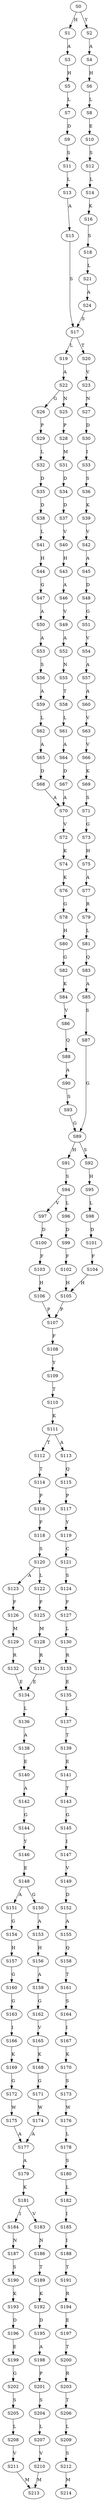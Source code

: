 strict digraph  {
	S0 -> S1 [ label = H ];
	S0 -> S2 [ label = Y ];
	S1 -> S3 [ label = A ];
	S2 -> S4 [ label = A ];
	S3 -> S5 [ label = H ];
	S4 -> S6 [ label = H ];
	S5 -> S7 [ label = L ];
	S6 -> S8 [ label = L ];
	S7 -> S9 [ label = D ];
	S8 -> S10 [ label = E ];
	S9 -> S11 [ label = S ];
	S10 -> S12 [ label = S ];
	S11 -> S13 [ label = L ];
	S12 -> S14 [ label = L ];
	S13 -> S15 [ label = A ];
	S14 -> S16 [ label = K ];
	S15 -> S17 [ label = S ];
	S16 -> S18 [ label = S ];
	S17 -> S19 [ label = L ];
	S17 -> S20 [ label = T ];
	S18 -> S21 [ label = L ];
	S19 -> S22 [ label = A ];
	S20 -> S23 [ label = V ];
	S21 -> S24 [ label = A ];
	S22 -> S25 [ label = N ];
	S22 -> S26 [ label = G ];
	S23 -> S27 [ label = N ];
	S24 -> S17 [ label = S ];
	S25 -> S28 [ label = P ];
	S26 -> S29 [ label = P ];
	S27 -> S30 [ label = D ];
	S28 -> S31 [ label = M ];
	S29 -> S32 [ label = L ];
	S30 -> S33 [ label = I ];
	S31 -> S34 [ label = D ];
	S32 -> S35 [ label = D ];
	S33 -> S36 [ label = S ];
	S34 -> S37 [ label = D ];
	S35 -> S38 [ label = D ];
	S36 -> S39 [ label = K ];
	S37 -> S40 [ label = V ];
	S38 -> S41 [ label = L ];
	S39 -> S42 [ label = V ];
	S40 -> S43 [ label = H ];
	S41 -> S44 [ label = H ];
	S42 -> S45 [ label = A ];
	S43 -> S46 [ label = A ];
	S44 -> S47 [ label = G ];
	S45 -> S48 [ label = D ];
	S46 -> S49 [ label = V ];
	S47 -> S50 [ label = A ];
	S48 -> S51 [ label = G ];
	S49 -> S52 [ label = A ];
	S50 -> S53 [ label = A ];
	S51 -> S54 [ label = V ];
	S52 -> S55 [ label = N ];
	S53 -> S56 [ label = S ];
	S54 -> S57 [ label = A ];
	S55 -> S58 [ label = T ];
	S56 -> S59 [ label = A ];
	S57 -> S60 [ label = A ];
	S58 -> S61 [ label = L ];
	S59 -> S62 [ label = L ];
	S60 -> S63 [ label = V ];
	S61 -> S64 [ label = A ];
	S62 -> S65 [ label = A ];
	S63 -> S66 [ label = V ];
	S64 -> S67 [ label = D ];
	S65 -> S68 [ label = D ];
	S66 -> S69 [ label = K ];
	S67 -> S70 [ label = A ];
	S68 -> S70 [ label = A ];
	S69 -> S71 [ label = S ];
	S70 -> S72 [ label = V ];
	S71 -> S73 [ label = G ];
	S72 -> S74 [ label = K ];
	S73 -> S75 [ label = H ];
	S74 -> S76 [ label = K ];
	S75 -> S77 [ label = A ];
	S76 -> S78 [ label = G ];
	S77 -> S79 [ label = R ];
	S78 -> S80 [ label = H ];
	S79 -> S81 [ label = L ];
	S80 -> S82 [ label = G ];
	S81 -> S83 [ label = Q ];
	S82 -> S84 [ label = K ];
	S83 -> S85 [ label = A ];
	S84 -> S86 [ label = V ];
	S85 -> S87 [ label = S ];
	S86 -> S88 [ label = Q ];
	S87 -> S89 [ label = G ];
	S88 -> S90 [ label = A ];
	S89 -> S91 [ label = H ];
	S89 -> S92 [ label = S ];
	S90 -> S93 [ label = S ];
	S91 -> S94 [ label = S ];
	S92 -> S95 [ label = H ];
	S93 -> S89 [ label = G ];
	S94 -> S96 [ label = L ];
	S94 -> S97 [ label = V ];
	S95 -> S98 [ label = L ];
	S96 -> S99 [ label = D ];
	S97 -> S100 [ label = D ];
	S98 -> S101 [ label = D ];
	S99 -> S102 [ label = F ];
	S100 -> S103 [ label = F ];
	S101 -> S104 [ label = F ];
	S102 -> S105 [ label = H ];
	S103 -> S106 [ label = H ];
	S104 -> S105 [ label = H ];
	S105 -> S107 [ label = P ];
	S106 -> S107 [ label = P ];
	S107 -> S108 [ label = F ];
	S108 -> S109 [ label = Y ];
	S109 -> S110 [ label = T ];
	S110 -> S111 [ label = K ];
	S111 -> S112 [ label = T ];
	S111 -> S113 [ label = A ];
	S112 -> S114 [ label = T ];
	S113 -> S115 [ label = Q ];
	S114 -> S116 [ label = P ];
	S115 -> S117 [ label = P ];
	S116 -> S118 [ label = F ];
	S117 -> S119 [ label = Y ];
	S118 -> S120 [ label = S ];
	S119 -> S121 [ label = C ];
	S120 -> S122 [ label = L ];
	S120 -> S123 [ label = A ];
	S121 -> S124 [ label = S ];
	S122 -> S125 [ label = F ];
	S123 -> S126 [ label = F ];
	S124 -> S127 [ label = F ];
	S125 -> S128 [ label = M ];
	S126 -> S129 [ label = M ];
	S127 -> S130 [ label = L ];
	S128 -> S131 [ label = R ];
	S129 -> S132 [ label = R ];
	S130 -> S133 [ label = R ];
	S131 -> S134 [ label = E ];
	S132 -> S134 [ label = E ];
	S133 -> S135 [ label = E ];
	S134 -> S136 [ label = L ];
	S135 -> S137 [ label = L ];
	S136 -> S138 [ label = A ];
	S137 -> S139 [ label = T ];
	S138 -> S140 [ label = E ];
	S139 -> S141 [ label = E ];
	S140 -> S142 [ label = A ];
	S141 -> S143 [ label = T ];
	S142 -> S144 [ label = G ];
	S143 -> S145 [ label = G ];
	S144 -> S146 [ label = Y ];
	S145 -> S147 [ label = I ];
	S146 -> S148 [ label = E ];
	S147 -> S149 [ label = V ];
	S148 -> S150 [ label = G ];
	S148 -> S151 [ label = A ];
	S149 -> S152 [ label = D ];
	S150 -> S153 [ label = A ];
	S151 -> S154 [ label = G ];
	S152 -> S155 [ label = A ];
	S153 -> S156 [ label = H ];
	S154 -> S157 [ label = H ];
	S155 -> S158 [ label = Q ];
	S156 -> S159 [ label = A ];
	S157 -> S160 [ label = G ];
	S158 -> S161 [ label = T ];
	S159 -> S162 [ label = G ];
	S160 -> S163 [ label = G ];
	S161 -> S164 [ label = S ];
	S162 -> S165 [ label = V ];
	S163 -> S166 [ label = I ];
	S164 -> S167 [ label = I ];
	S165 -> S168 [ label = K ];
	S166 -> S169 [ label = K ];
	S167 -> S170 [ label = K ];
	S168 -> S171 [ label = G ];
	S169 -> S172 [ label = G ];
	S170 -> S173 [ label = S ];
	S171 -> S174 [ label = W ];
	S172 -> S175 [ label = W ];
	S173 -> S176 [ label = W ];
	S174 -> S177 [ label = A ];
	S175 -> S177 [ label = A ];
	S176 -> S178 [ label = L ];
	S177 -> S179 [ label = A ];
	S178 -> S180 [ label = S ];
	S179 -> S181 [ label = K ];
	S180 -> S182 [ label = L ];
	S181 -> S183 [ label = V ];
	S181 -> S184 [ label = I ];
	S182 -> S185 [ label = I ];
	S183 -> S186 [ label = N ];
	S184 -> S187 [ label = N ];
	S185 -> S188 [ label = I ];
	S186 -> S189 [ label = T ];
	S187 -> S190 [ label = S ];
	S188 -> S191 [ label = T ];
	S189 -> S192 [ label = K ];
	S190 -> S193 [ label = K ];
	S191 -> S194 [ label = R ];
	S192 -> S195 [ label = D ];
	S193 -> S196 [ label = D ];
	S194 -> S197 [ label = E ];
	S195 -> S198 [ label = A ];
	S196 -> S199 [ label = E ];
	S197 -> S200 [ label = T ];
	S198 -> S201 [ label = P ];
	S199 -> S202 [ label = G ];
	S200 -> S203 [ label = R ];
	S201 -> S204 [ label = S ];
	S202 -> S205 [ label = S ];
	S203 -> S206 [ label = T ];
	S204 -> S207 [ label = L ];
	S205 -> S208 [ label = L ];
	S206 -> S209 [ label = L ];
	S207 -> S210 [ label = V ];
	S208 -> S211 [ label = V ];
	S209 -> S212 [ label = S ];
	S210 -> S213 [ label = M ];
	S211 -> S213 [ label = M ];
	S212 -> S214 [ label = M ];
}
